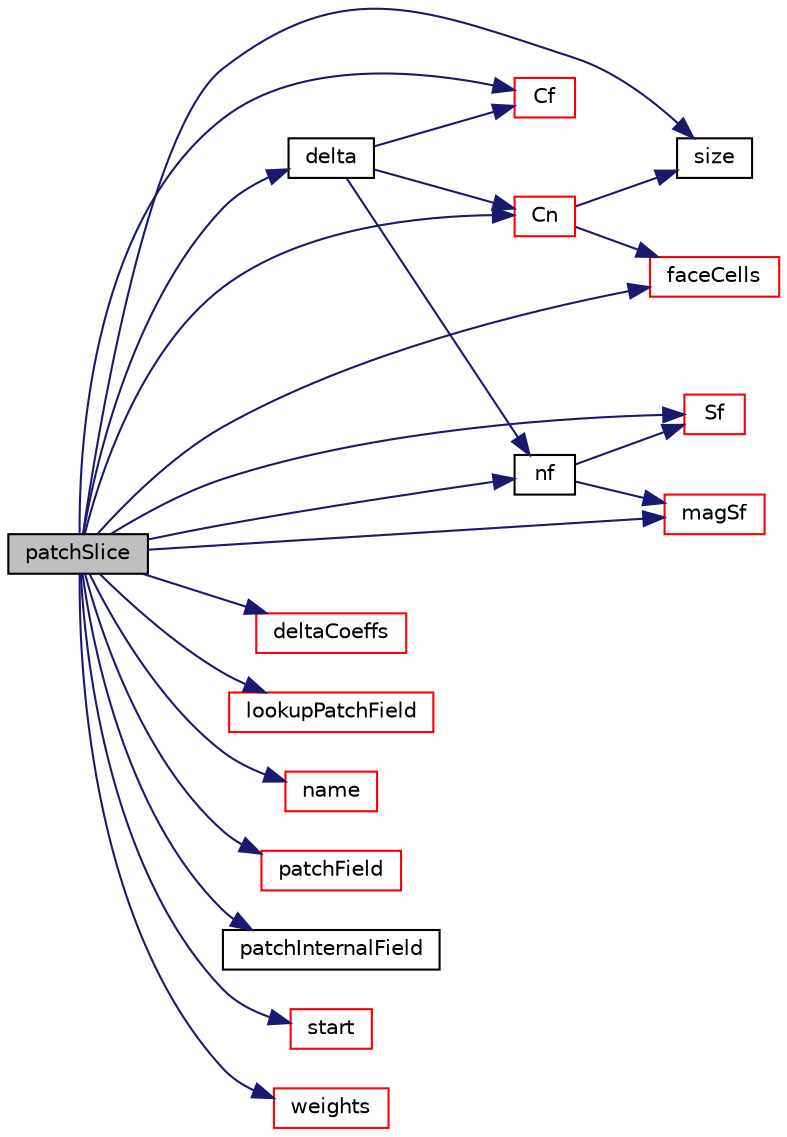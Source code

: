 digraph "patchSlice"
{
  bgcolor="transparent";
  edge [fontname="Helvetica",fontsize="10",labelfontname="Helvetica",labelfontsize="10"];
  node [fontname="Helvetica",fontsize="10",shape=record];
  rankdir="LR";
  Node1 [label="patchSlice",height=0.2,width=0.4,color="black", fillcolor="grey75", style="filled", fontcolor="black"];
  Node1 -> Node2 [color="midnightblue",fontsize="10",style="solid",fontname="Helvetica"];
  Node2 [label="Cf",height=0.2,width=0.4,color="red",URL="$a00898.html#aae490bbff628cade44818839b3fe93bf",tooltip="Return face centres. "];
  Node1 -> Node3 [color="midnightblue",fontsize="10",style="solid",fontname="Helvetica"];
  Node3 [label="Cn",height=0.2,width=0.4,color="red",URL="$a00898.html#a94b8646f3fa7eae7be87b04fd1b0293d",tooltip="Return neighbour cell centres. "];
  Node3 -> Node4 [color="midnightblue",fontsize="10",style="solid",fontname="Helvetica"];
  Node4 [label="size",height=0.2,width=0.4,color="black",URL="$a00898.html#aefe0792b5b0175e6022a92a906fdf053",tooltip="Return size. "];
  Node3 -> Node5 [color="midnightblue",fontsize="10",style="solid",fontname="Helvetica"];
  Node5 [label="faceCells",height=0.2,width=0.4,color="red",URL="$a00898.html#a7cbd3f7d875089fbed897f536ef662c9",tooltip="Return faceCells. "];
  Node1 -> Node6 [color="midnightblue",fontsize="10",style="solid",fontname="Helvetica"];
  Node6 [label="delta",height=0.2,width=0.4,color="black",URL="$a00898.html#a7a789bc5f9f58b359455dee1b4f85950",tooltip="Return cell-centre to face-centre vector. "];
  Node6 -> Node7 [color="midnightblue",fontsize="10",style="solid",fontname="Helvetica"];
  Node7 [label="nf",height=0.2,width=0.4,color="black",URL="$a00898.html#a5e1df4e003aec722f4140ede3027f6c8",tooltip="Return face normals. "];
  Node7 -> Node8 [color="midnightblue",fontsize="10",style="solid",fontname="Helvetica"];
  Node8 [label="Sf",height=0.2,width=0.4,color="red",URL="$a00898.html#a3113bc602401d965fc6f373b993f0690",tooltip="Return face area vectors. "];
  Node7 -> Node9 [color="midnightblue",fontsize="10",style="solid",fontname="Helvetica"];
  Node9 [label="magSf",height=0.2,width=0.4,color="red",URL="$a00898.html#af3911113e534bb184d697a9add80c55c",tooltip="Return face area magnitudes. "];
  Node6 -> Node2 [color="midnightblue",fontsize="10",style="solid",fontname="Helvetica"];
  Node6 -> Node3 [color="midnightblue",fontsize="10",style="solid",fontname="Helvetica"];
  Node1 -> Node10 [color="midnightblue",fontsize="10",style="solid",fontname="Helvetica"];
  Node10 [label="deltaCoeffs",height=0.2,width=0.4,color="red",URL="$a00898.html#a68566c15658234b1c4c972ff9bfcee26",tooltip="Return the face - cell distance coeffient. "];
  Node1 -> Node5 [color="midnightblue",fontsize="10",style="solid",fontname="Helvetica"];
  Node1 -> Node11 [color="midnightblue",fontsize="10",style="solid",fontname="Helvetica"];
  Node11 [label="lookupPatchField",height=0.2,width=0.4,color="red",URL="$a00898.html#a008c673b38fb39ceab46af147be91f79",tooltip="Lookup and return the patchField of the named field from the. "];
  Node1 -> Node9 [color="midnightblue",fontsize="10",style="solid",fontname="Helvetica"];
  Node1 -> Node12 [color="midnightblue",fontsize="10",style="solid",fontname="Helvetica"];
  Node12 [label="name",height=0.2,width=0.4,color="red",URL="$a00898.html#a75b72488d2e82151b025744974919d5d",tooltip="Return name. "];
  Node1 -> Node7 [color="midnightblue",fontsize="10",style="solid",fontname="Helvetica"];
  Node1 -> Node13 [color="midnightblue",fontsize="10",style="solid",fontname="Helvetica"];
  Node13 [label="patchField",height=0.2,width=0.4,color="red",URL="$a00898.html#a05ca5ccc94d70b371e975a2d418c22c2",tooltip="Return the corresponding patchField of the named field. "];
  Node1 -> Node14 [color="midnightblue",fontsize="10",style="solid",fontname="Helvetica"];
  Node14 [label="patchInternalField",height=0.2,width=0.4,color="black",URL="$a00898.html#a25f5526fe4551515037ad8d78afe9ecb",tooltip="Return given internal field next to patch as patch field. "];
  Node1 -> Node8 [color="midnightblue",fontsize="10",style="solid",fontname="Helvetica"];
  Node1 -> Node4 [color="midnightblue",fontsize="10",style="solid",fontname="Helvetica"];
  Node1 -> Node15 [color="midnightblue",fontsize="10",style="solid",fontname="Helvetica"];
  Node15 [label="start",height=0.2,width=0.4,color="red",URL="$a00898.html#a861f370e41af7d54d7ff91da65de6e6a",tooltip="Return start label of this patch in the polyMesh face list. "];
  Node1 -> Node16 [color="midnightblue",fontsize="10",style="solid",fontname="Helvetica"];
  Node16 [label="weights",height=0.2,width=0.4,color="red",URL="$a00898.html#ad4c3367f0165da9306aa5c0f232a78bd",tooltip="Return patch weighting factors. "];
}
